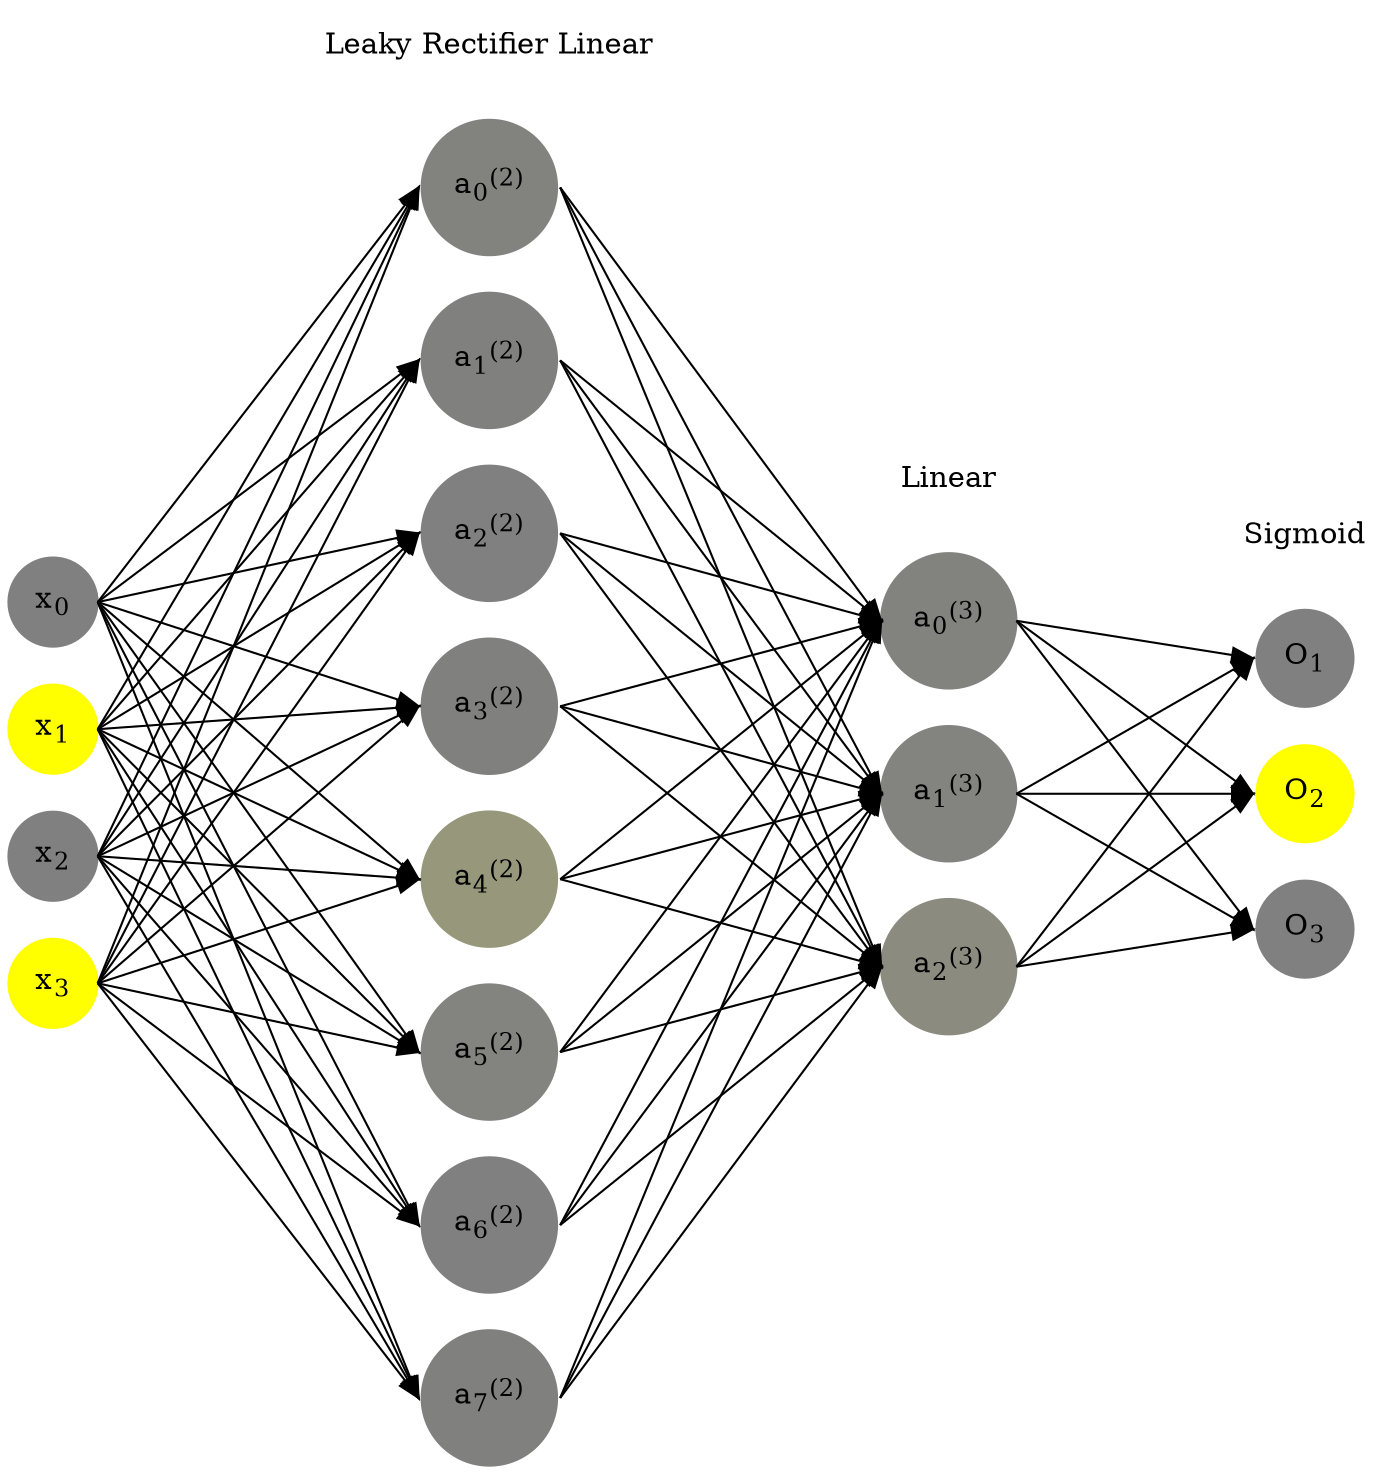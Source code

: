 digraph G {
	rankdir = LR;
	splines=false;
	edge[style=invis];
	ranksep= 1.4;
	{
	node [shape=circle, color="0.1667, 0.0, 0.5", style=filled, fillcolor="0.1667, 0.0, 0.5"];
	x0 [label=<x<sub>0</sub>>];
	}
	{
	node [shape=circle, color="0.1667, 1.0, 1.0", style=filled, fillcolor="0.1667, 1.0, 1.0"];
	x1 [label=<x<sub>1</sub>>];
	}
	{
	node [shape=circle, color="0.1667, 0.0, 0.5", style=filled, fillcolor="0.1667, 0.0, 0.5"];
	x2 [label=<x<sub>2</sub>>];
	}
	{
	node [shape=circle, color="0.1667, 1.0, 1.0", style=filled, fillcolor="0.1667, 1.0, 1.0"];
	x3 [label=<x<sub>3</sub>>];
	}
	{
	node [shape=circle, color="0.1667, 0.019611, 0.509805", style=filled, fillcolor="0.1667, 0.019611, 0.509805"];
	a02 [label=<a<sub>0</sub><sup>(2)</sup>>];
	}
	{
	node [shape=circle, color="0.1667, 0.000713, 0.500356", style=filled, fillcolor="0.1667, 0.000713, 0.500356"];
	a12 [label=<a<sub>1</sub><sup>(2)</sup>>];
	}
	{
	node [shape=circle, color="0.1667, 0.000175, 0.500088", style=filled, fillcolor="0.1667, 0.000175, 0.500088"];
	a22 [label=<a<sub>2</sub><sup>(2)</sup>>];
	}
	{
	node [shape=circle, color="0.1667, 0.001640, 0.500820", style=filled, fillcolor="0.1667, 0.001640, 0.500820"];
	a32 [label=<a<sub>3</sub><sup>(2)</sup>>];
	}
	{
	node [shape=circle, color="0.1667, 0.180535, 0.590268", style=filled, fillcolor="0.1667, 0.180535, 0.590268"];
	a42 [label=<a<sub>4</sub><sup>(2)</sup>>];
	}
	{
	node [shape=circle, color="0.1667, 0.023680, 0.511840", style=filled, fillcolor="0.1667, 0.023680, 0.511840"];
	a52 [label=<a<sub>5</sub><sup>(2)</sup>>];
	}
	{
	node [shape=circle, color="0.1667, 0.000533, 0.500267", style=filled, fillcolor="0.1667, 0.000533, 0.500267"];
	a62 [label=<a<sub>6</sub><sup>(2)</sup>>];
	}
	{
	node [shape=circle, color="0.1667, 0.000951, 0.500475", style=filled, fillcolor="0.1667, 0.000951, 0.500475"];
	a72 [label=<a<sub>7</sub><sup>(2)</sup>>];
	}
	{
	node [shape=circle, color="0.1667, 0.018250, 0.509125", style=filled, fillcolor="0.1667, 0.018250, 0.509125"];
	a03 [label=<a<sub>0</sub><sup>(3)</sup>>];
	}
	{
	node [shape=circle, color="0.1667, 0.030506, 0.515253", style=filled, fillcolor="0.1667, 0.030506, 0.515253"];
	a13 [label=<a<sub>1</sub><sup>(3)</sup>>];
	}
	{
	node [shape=circle, color="0.1667, 0.087693, 0.543846", style=filled, fillcolor="0.1667, 0.087693, 0.543846"];
	a23 [label=<a<sub>2</sub><sup>(3)</sup>>];
	}
	{
	node [shape=circle, color="0.1667, 0.0, 0.5", style=filled, fillcolor="0.1667, 0.0, 0.5"];
	O1 [label=<O<sub>1</sub>>];
	}
	{
	node [shape=circle, color="0.1667, 1.0, 1.0", style=filled, fillcolor="0.1667, 1.0, 1.0"];
	O2 [label=<O<sub>2</sub>>];
	}
	{
	node [shape=circle, color="0.1667, 0.0, 0.5", style=filled, fillcolor="0.1667, 0.0, 0.5"];
	O3 [label=<O<sub>3</sub>>];
	}
	{
	rank=same;
	x0->x1->x2->x3;
	}
	{
	rank=same;
	a02->a12->a22->a32->a42->a52->a62->a72;
	}
	{
	rank=same;
	a03->a13->a23;
	}
	{
	rank=same;
	O1->O2->O3;
	}
	l1 [shape=plaintext,label="Leaky Rectifier Linear"];
	l1->a02;
	{rank=same; l1;a02};
	l2 [shape=plaintext,label="Linear"];
	l2->a03;
	{rank=same; l2;a03};
	l3 [shape=plaintext,label="Sigmoid"];
	l3->O1;
	{rank=same; l3;O1};
edge[style=solid, tailport=e, headport=w];
	{x0;x1;x2;x3} -> {a02;a12;a22;a32;a42;a52;a62;a72};
	{a02;a12;a22;a32;a42;a52;a62;a72} -> {a03;a13;a23};
	{a03;a13;a23} -> {O1,O2,O3};
}